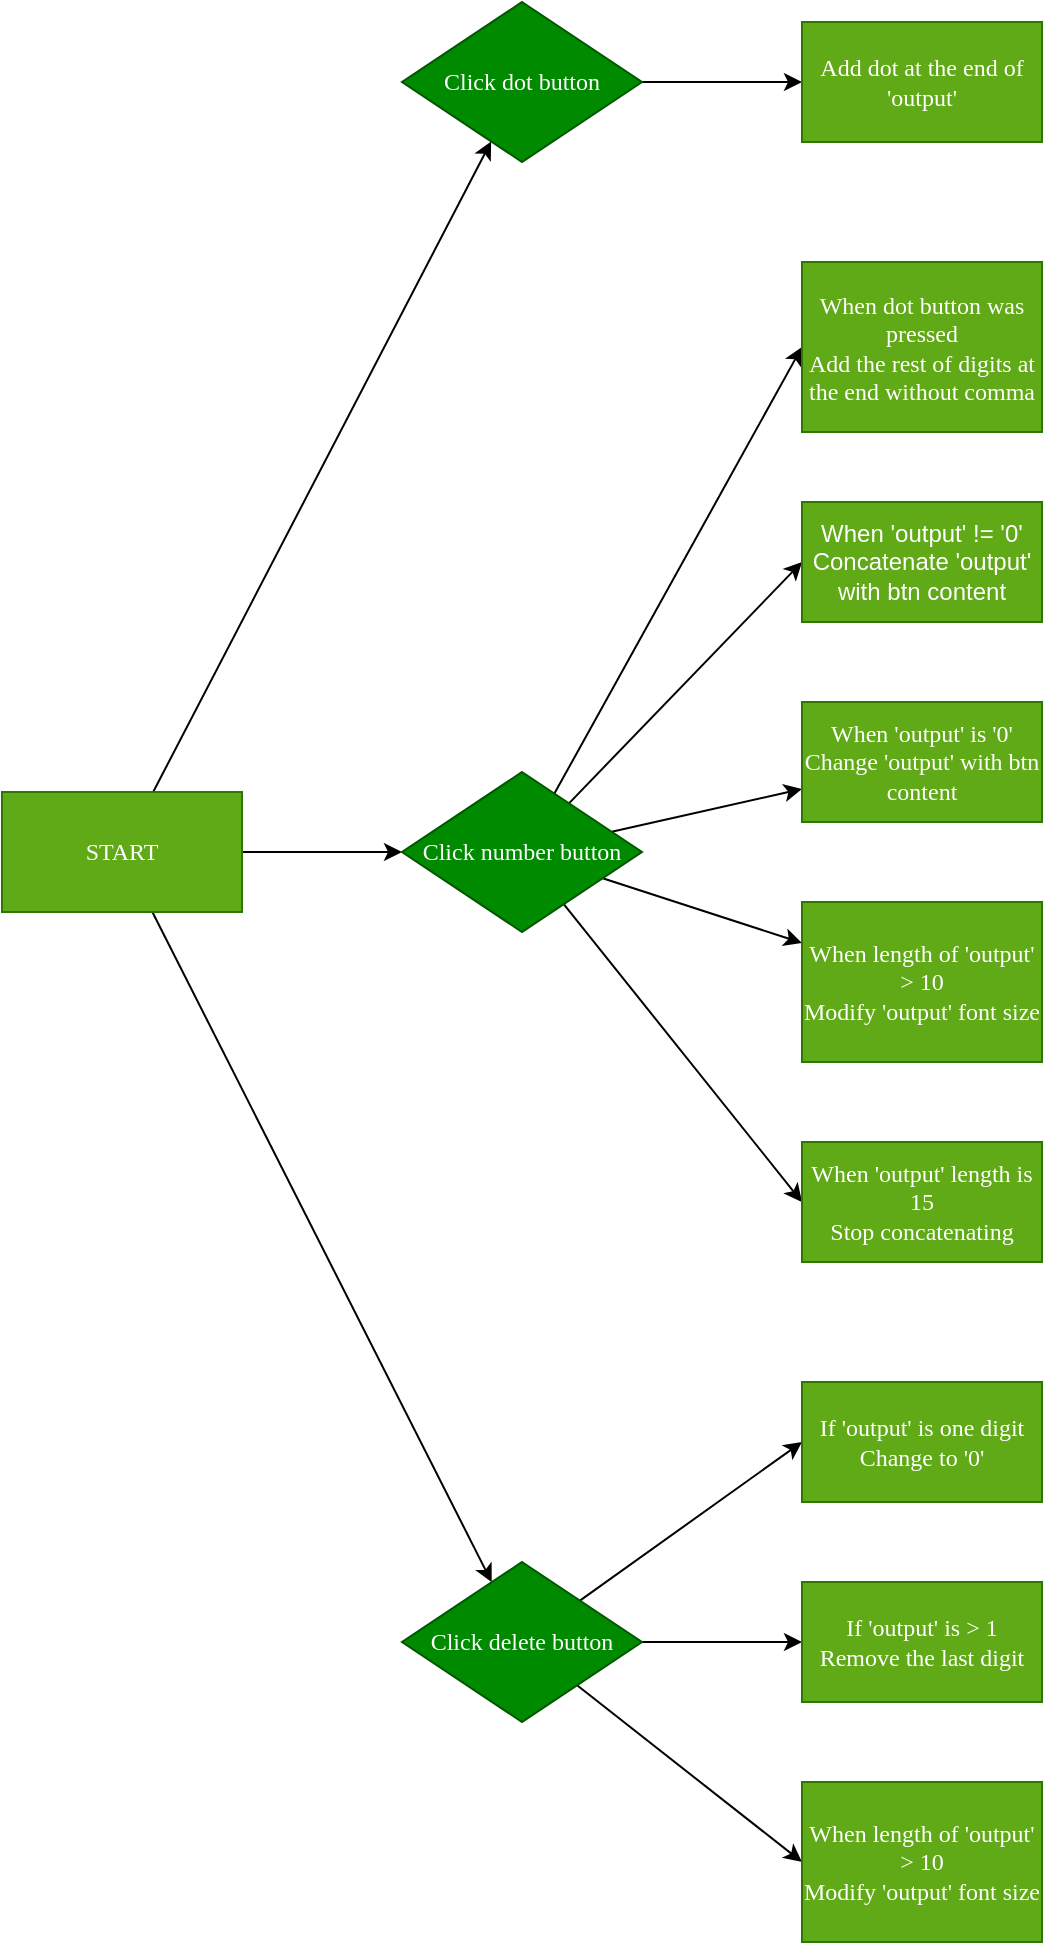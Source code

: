 <mxfile>
    <diagram id="CXw4BF-POYOjq-wwur1x" name="Page-1">
        <mxGraphModel dx="2080" dy="882" grid="1" gridSize="10" guides="1" tooltips="1" connect="1" arrows="1" fold="1" page="1" pageScale="1" pageWidth="1654" pageHeight="1169" background="none" math="0" shadow="0">
            <root>
                <mxCell id="0"/>
                <mxCell id="1" parent="0"/>
                <mxCell id="54" value="" style="edgeStyle=none;html=1;" parent="1" source="45" target="53" edge="1">
                    <mxGeometry relative="1" as="geometry"/>
                </mxCell>
                <mxCell id="78" value="" style="edgeStyle=none;html=1;" edge="1" parent="1" source="45" target="77">
                    <mxGeometry relative="1" as="geometry"/>
                </mxCell>
                <mxCell id="92" value="" style="edgeStyle=none;html=1;" edge="1" parent="1" source="45" target="91">
                    <mxGeometry relative="1" as="geometry"/>
                </mxCell>
                <mxCell id="45" value="START" style="whiteSpace=wrap;html=1;fontFamily=Tahoma;fillColor=#60a917;fontColor=#ffffff;strokeColor=#2D7600;" parent="1" vertex="1">
                    <mxGeometry x="740" y="495" width="120" height="60" as="geometry"/>
                </mxCell>
                <mxCell id="69" value="" style="edgeStyle=none;html=1;" parent="1" source="53" target="68" edge="1">
                    <mxGeometry relative="1" as="geometry"/>
                </mxCell>
                <mxCell id="71" value="" style="edgeStyle=none;html=1;entryX=0;entryY=0.5;entryDx=0;entryDy=0;" parent="1" source="53" target="72" edge="1">
                    <mxGeometry relative="1" as="geometry">
                        <mxPoint x="1160" y="375" as="targetPoint"/>
                        <Array as="points"/>
                    </mxGeometry>
                </mxCell>
                <mxCell id="74" value="" style="edgeStyle=none;html=1;" parent="1" source="53" target="73" edge="1">
                    <mxGeometry relative="1" as="geometry">
                        <Array as="points"/>
                    </mxGeometry>
                </mxCell>
                <mxCell id="76" value="" style="edgeStyle=none;html=1;entryX=0;entryY=0.5;entryDx=0;entryDy=0;" parent="1" source="53" target="75" edge="1">
                    <mxGeometry relative="1" as="geometry"/>
                </mxCell>
                <mxCell id="96" value="" style="edgeStyle=none;html=1;entryX=0;entryY=0.5;entryDx=0;entryDy=0;" edge="1" parent="1" source="53" target="95">
                    <mxGeometry relative="1" as="geometry"/>
                </mxCell>
                <mxCell id="53" value="Click number button" style="rhombus;whiteSpace=wrap;html=1;fontFamily=Tahoma;fillColor=#008a00;strokeColor=#005700;fontColor=#ffffff;" parent="1" vertex="1">
                    <mxGeometry x="940" y="485" width="120" height="80" as="geometry"/>
                </mxCell>
                <mxCell id="68" value="When 'output' is '0'&lt;br&gt;Change 'output' with btn content" style="whiteSpace=wrap;html=1;fontFamily=Tahoma;fillColor=#60a917;strokeColor=#2D7600;fontColor=#ffffff;" parent="1" vertex="1">
                    <mxGeometry x="1140" y="450" width="120" height="60" as="geometry"/>
                </mxCell>
                <mxCell id="72" value="When 'output' != '0'&lt;br&gt;Concatenate 'output' with btn content" style="whiteSpace=wrap;html=1;fillColor=#60a917;fontColor=#ffffff;strokeColor=#2D7600;" parent="1" vertex="1">
                    <mxGeometry x="1140" y="350" width="120" height="60" as="geometry"/>
                </mxCell>
                <mxCell id="73" value="When length of 'output' &amp;gt; 10&lt;br&gt;Modify 'output' font size" style="whiteSpace=wrap;html=1;fontFamily=Tahoma;fillColor=#60a917;strokeColor=#2D7600;fontColor=#ffffff;" parent="1" vertex="1">
                    <mxGeometry x="1140" y="550" width="120" height="80" as="geometry"/>
                </mxCell>
                <mxCell id="75" value="When 'output' length is 15&lt;br&gt;Stop concatenating" style="whiteSpace=wrap;html=1;fontFamily=Tahoma;fillColor=#60a917;strokeColor=#2D7600;fontColor=#ffffff;" parent="1" vertex="1">
                    <mxGeometry x="1140" y="670" width="120" height="60" as="geometry"/>
                </mxCell>
                <mxCell id="80" value="" style="edgeStyle=none;html=1;entryX=0;entryY=0.5;entryDx=0;entryDy=0;" edge="1" parent="1" source="77" target="79">
                    <mxGeometry relative="1" as="geometry"/>
                </mxCell>
                <mxCell id="82" value="" style="edgeStyle=none;html=1;entryX=0;entryY=0.5;entryDx=0;entryDy=0;" edge="1" parent="1" source="77" target="81">
                    <mxGeometry relative="1" as="geometry"/>
                </mxCell>
                <mxCell id="87" style="edgeStyle=none;html=1;entryX=0;entryY=0.5;entryDx=0;entryDy=0;" edge="1" parent="1" source="77" target="86">
                    <mxGeometry relative="1" as="geometry"/>
                </mxCell>
                <mxCell id="77" value="Click delete button" style="rhombus;whiteSpace=wrap;html=1;fontFamily=Tahoma;fillColor=#008a00;strokeColor=#005700;fontColor=#ffffff;" vertex="1" parent="1">
                    <mxGeometry x="940" y="880" width="120" height="80" as="geometry"/>
                </mxCell>
                <mxCell id="79" value="If 'output' is one digit&lt;br&gt;Change to '0'" style="whiteSpace=wrap;html=1;fontFamily=Tahoma;fillColor=#60a917;strokeColor=#2D7600;fontColor=#ffffff;" vertex="1" parent="1">
                    <mxGeometry x="1140" y="790" width="120" height="60" as="geometry"/>
                </mxCell>
                <mxCell id="81" value="If 'output' is &amp;gt; 1&lt;br&gt;Remove the last digit" style="whiteSpace=wrap;html=1;fontFamily=Tahoma;fillColor=#60a917;strokeColor=#2D7600;fontColor=#ffffff;" vertex="1" parent="1">
                    <mxGeometry x="1140" y="890" width="120" height="60" as="geometry"/>
                </mxCell>
                <mxCell id="86" value="When length of 'output' &amp;gt; 10&lt;br&gt;Modify 'output' font size" style="whiteSpace=wrap;html=1;fontFamily=Tahoma;fillColor=#60a917;strokeColor=#2D7600;fontColor=#ffffff;" vertex="1" parent="1">
                    <mxGeometry x="1140" y="990" width="120" height="80" as="geometry"/>
                </mxCell>
                <mxCell id="94" value="" style="edgeStyle=none;html=1;" edge="1" parent="1" source="91" target="93">
                    <mxGeometry relative="1" as="geometry"/>
                </mxCell>
                <mxCell id="91" value="Click dot button" style="rhombus;whiteSpace=wrap;html=1;fontFamily=Tahoma;fillColor=#008a00;strokeColor=#005700;fontColor=#ffffff;" vertex="1" parent="1">
                    <mxGeometry x="940" y="100" width="120" height="80" as="geometry"/>
                </mxCell>
                <mxCell id="93" value="Add dot at the end of 'output'" style="whiteSpace=wrap;html=1;fontFamily=Tahoma;fillColor=#60a917;strokeColor=#2D7600;fontColor=#ffffff;" vertex="1" parent="1">
                    <mxGeometry x="1140" y="110" width="120" height="60" as="geometry"/>
                </mxCell>
                <mxCell id="95" value="When dot button was pressed&lt;br&gt;Add the rest of digits at the end without comma" style="whiteSpace=wrap;html=1;fontFamily=Tahoma;fillColor=#60a917;strokeColor=#2D7600;fontColor=#ffffff;" vertex="1" parent="1">
                    <mxGeometry x="1140" y="230" width="120" height="85" as="geometry"/>
                </mxCell>
            </root>
        </mxGraphModel>
    </diagram>
</mxfile>